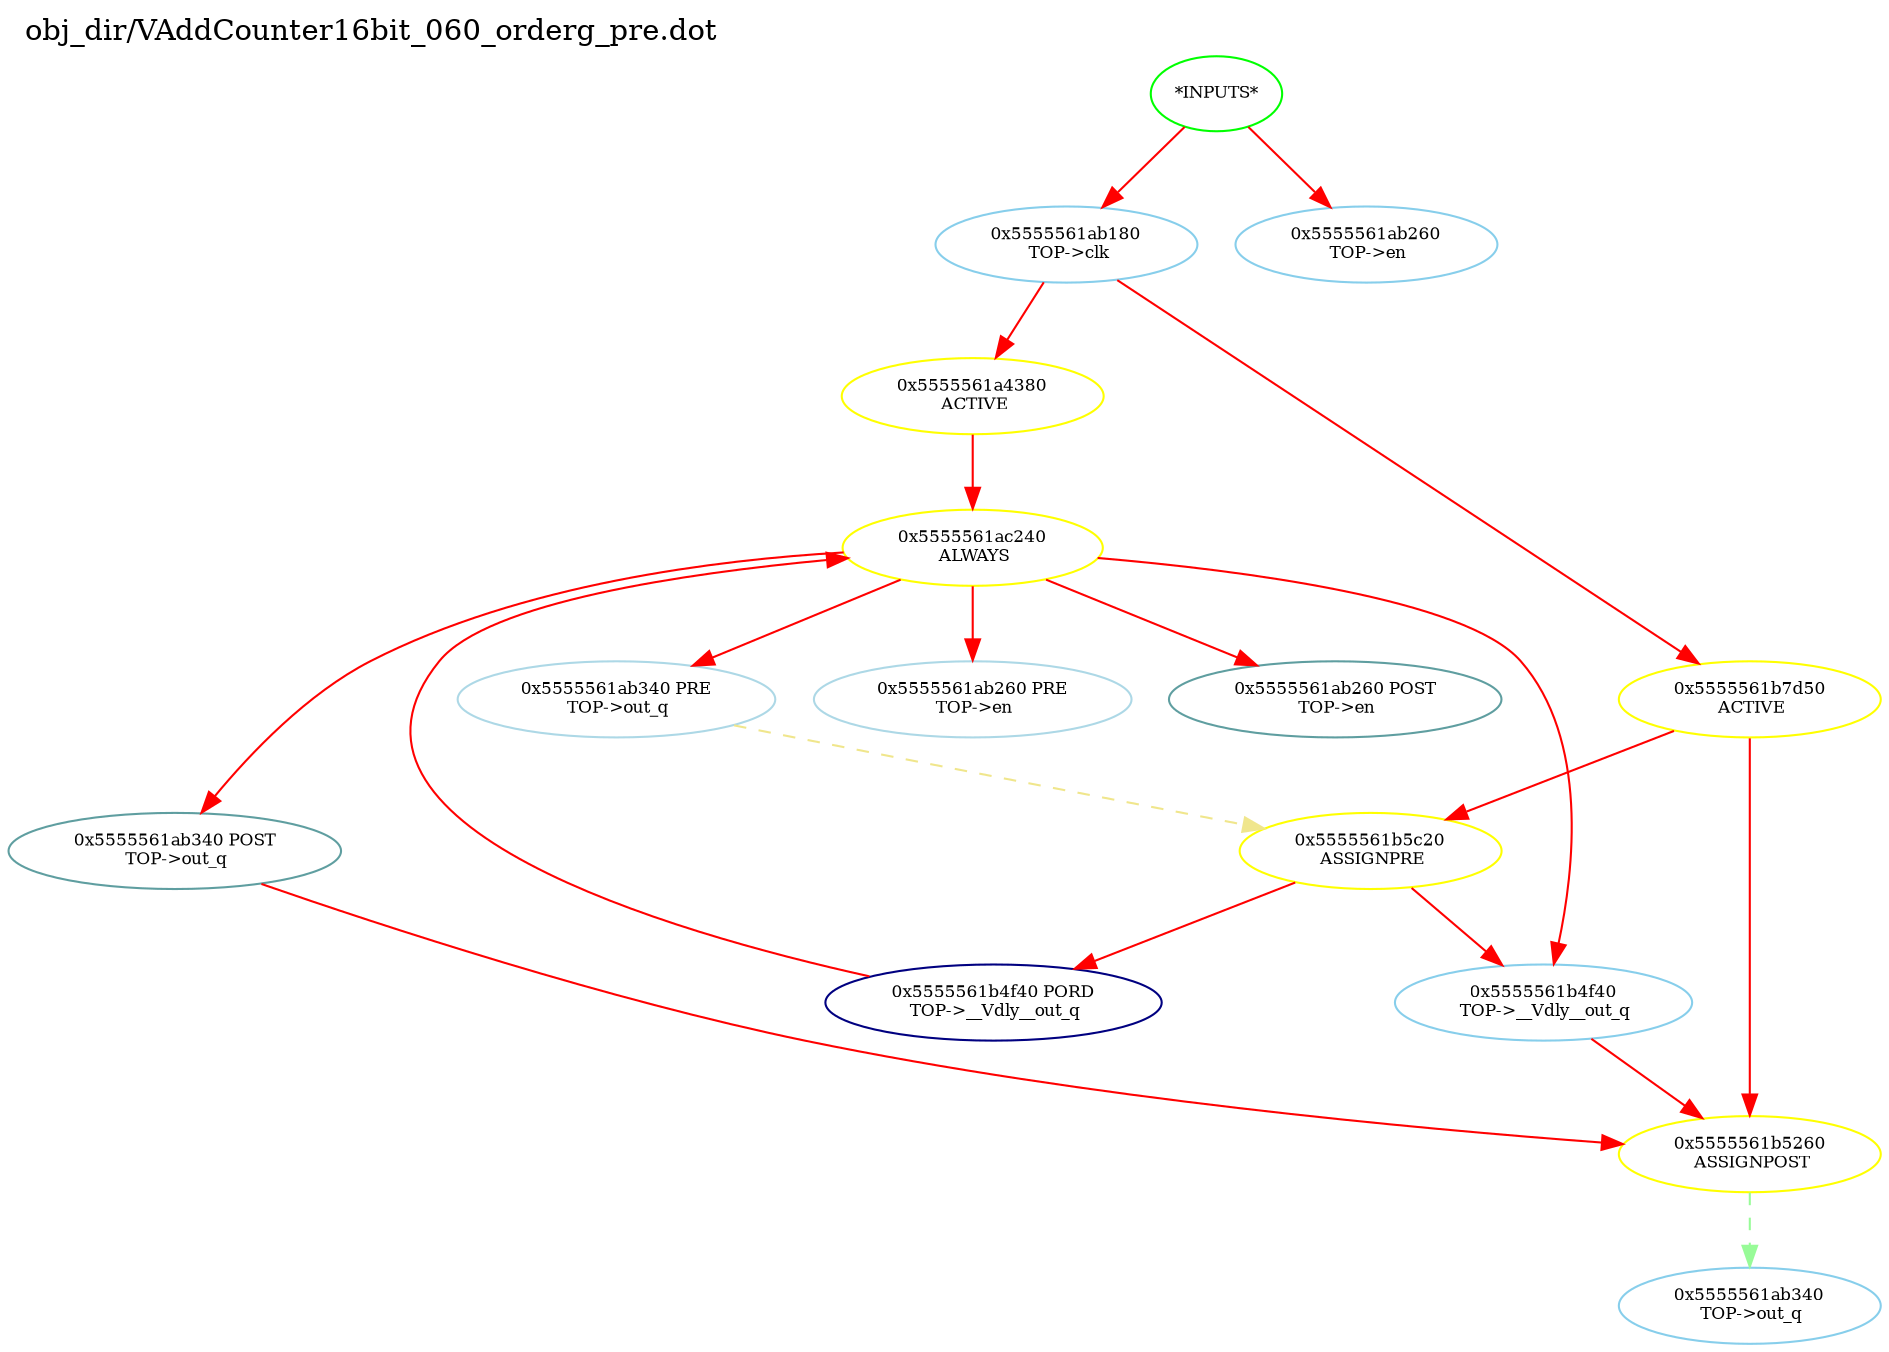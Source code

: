 digraph v3graph {
	graph	[label="obj_dir/VAddCounter16bit_060_orderg_pre.dot",
		 labelloc=t, labeljust=l,
		 //size="7.5,10",
		 rankdir=TB];
	n0	[fontsize=8 label="*INPUTS*", color=green];
	n0x5555561aafc0_1	[fontsize=8 label="0x5555561ab180\n TOP->clk", color=skyblue];
	n0x5555561aafc0_2	[fontsize=8 label="0x5555561ab260\n TOP->en", color=skyblue];
	n0x5555561aafc0_3	[fontsize=8 label="0x5555561a4380\n ACTIVE", color=yellow];
	n0x5555561aafc0_4	[fontsize=8 label="0x5555561ac240\n ALWAYS", color=yellow];
	n0x5555561aafc0_5	[fontsize=8 label="0x5555561ab260 PRE\n TOP->en", color=lightblue];
	n0x5555561aafc0_6	[fontsize=8 label="0x5555561ab260 POST\n TOP->en", color=CadetBlue];
	n0x5555561aafc0_7	[fontsize=8 label="0x5555561ab340 PRE\n TOP->out_q", color=lightblue];
	n0x5555561aafc0_8	[fontsize=8 label="0x5555561ab340 POST\n TOP->out_q", color=CadetBlue];
	n0x5555561aafc0_9	[fontsize=8 label="0x5555561b4f40 PORD\n TOP->__Vdly__out_q", color=NavyBlue];
	n0x5555561aafc0_10	[fontsize=8 label="0x5555561b4f40\n TOP->__Vdly__out_q", color=skyblue];
	n0x5555561aafc0_11	[fontsize=8 label="0x5555561b7d50\n ACTIVE", color=yellow];
	n0x5555561aafc0_12	[fontsize=8 label="0x5555561b5c20\n ASSIGNPRE", color=yellow];
	n0x5555561aafc0_13	[fontsize=8 label="0x5555561b5260\n ASSIGNPOST", color=yellow];
	n0x5555561aafc0_14	[fontsize=8 label="0x5555561ab340\n TOP->out_q", color=skyblue];
	n0 -> n0x5555561aafc0_1 [fontsize=8 label="" weight=1 color=red];
	n0 -> n0x5555561aafc0_2 [fontsize=8 label="" weight=1 color=red];
	n0x5555561aafc0_1 -> n0x5555561aafc0_3 [fontsize=8 label="" weight=8 color=red];
	n0x5555561aafc0_1 -> n0x5555561aafc0_11 [fontsize=8 label="" weight=8 color=red];
	n0x5555561aafc0_3 -> n0x5555561aafc0_4 [fontsize=8 label="" weight=32 color=red];
	n0x5555561aafc0_4 -> n0x5555561aafc0_5 [fontsize=8 label="" weight=32 color=red];
	n0x5555561aafc0_4 -> n0x5555561aafc0_6 [fontsize=8 label="" weight=2 color=red];
	n0x5555561aafc0_4 -> n0x5555561aafc0_7 [fontsize=8 label="" weight=32 color=red];
	n0x5555561aafc0_4 -> n0x5555561aafc0_8 [fontsize=8 label="" weight=2 color=red];
	n0x5555561aafc0_4 -> n0x5555561aafc0_10 [fontsize=8 label="" weight=32 color=red];
	n0x5555561aafc0_7 -> n0x5555561aafc0_12 [fontsize=8 label="" weight=3 color=khaki style=dashed];
	n0x5555561aafc0_8 -> n0x5555561aafc0_13 [fontsize=8 label="" weight=2 color=red];
	n0x5555561aafc0_9 -> n0x5555561aafc0_4 [fontsize=8 label="" weight=32 color=red];
	n0x5555561aafc0_10 -> n0x5555561aafc0_13 [fontsize=8 label="" weight=8 color=red];
	n0x5555561aafc0_11 -> n0x5555561aafc0_12 [fontsize=8 label="" weight=32 color=red];
	n0x5555561aafc0_11 -> n0x5555561aafc0_13 [fontsize=8 label="" weight=32 color=red];
	n0x5555561aafc0_12 -> n0x5555561aafc0_9 [fontsize=8 label="" weight=32 color=red];
	n0x5555561aafc0_12 -> n0x5555561aafc0_10 [fontsize=8 label="" weight=32 color=red];
	n0x5555561aafc0_13 -> n0x5555561aafc0_14 [fontsize=8 label="" weight=1 color=PaleGreen style=dashed];
}
